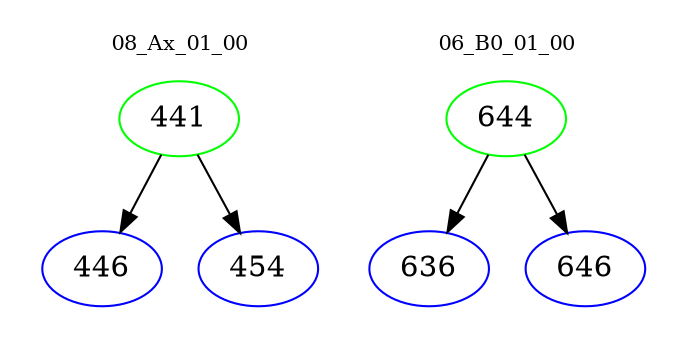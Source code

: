 digraph{
subgraph cluster_0 {
color = white
label = "08_Ax_01_00";
fontsize=10;
T0_441 [label="441", color="green"]
T0_441 -> T0_446 [color="black"]
T0_446 [label="446", color="blue"]
T0_441 -> T0_454 [color="black"]
T0_454 [label="454", color="blue"]
}
subgraph cluster_1 {
color = white
label = "06_B0_01_00";
fontsize=10;
T1_644 [label="644", color="green"]
T1_644 -> T1_636 [color="black"]
T1_636 [label="636", color="blue"]
T1_644 -> T1_646 [color="black"]
T1_646 [label="646", color="blue"]
}
}
